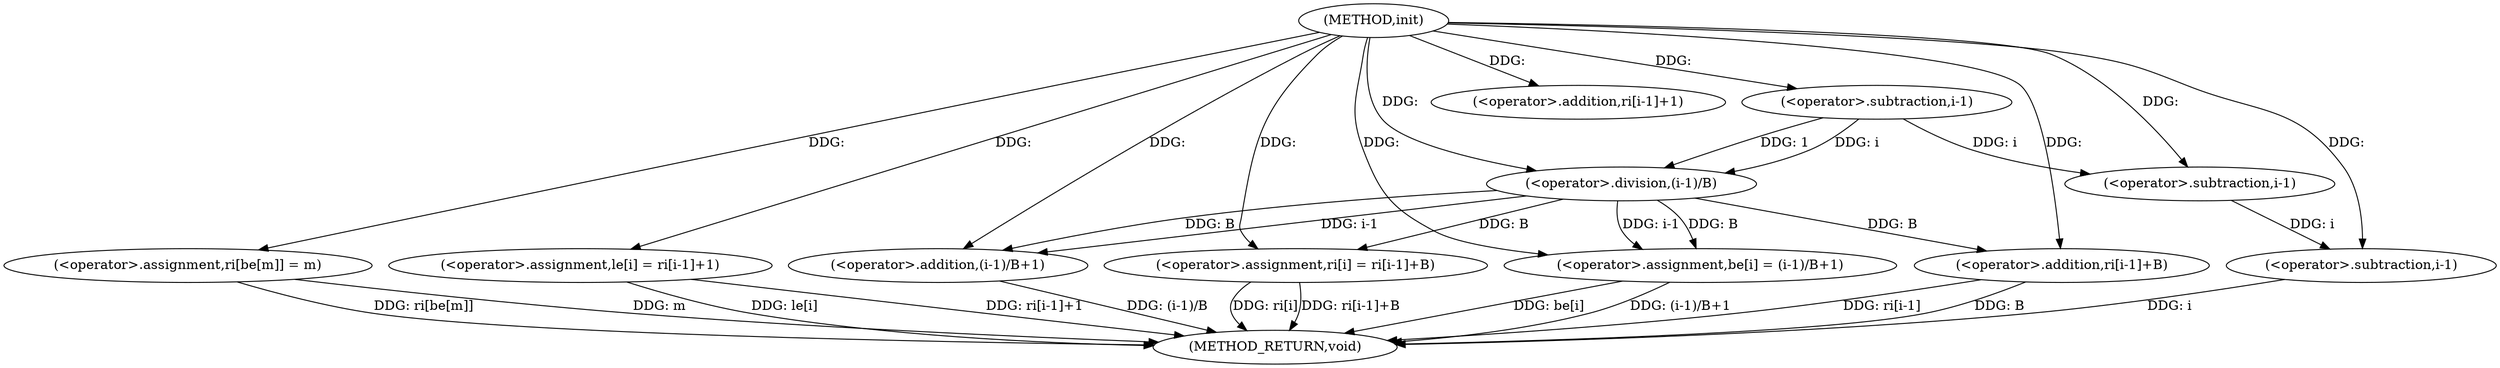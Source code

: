 digraph "init" {  
"1000280" [label = "(METHOD,init)" ]
"1000323" [label = "(METHOD_RETURN,void)" ]
"1000282" [label = "(<operator>.assignment,be[i] = (i-1)/B+1)" ]
"1000316" [label = "(<operator>.assignment,ri[be[m]] = m)" ]
"1000294" [label = "(<operator>.assignment,le[i] = ri[i-1]+1)" ]
"1000305" [label = "(<operator>.assignment,ri[i] = ri[i-1]+B)" ]
"1000286" [label = "(<operator>.addition,(i-1)/B+1)" ]
"1000287" [label = "(<operator>.division,(i-1)/B)" ]
"1000298" [label = "(<operator>.addition,ri[i-1]+1)" ]
"1000309" [label = "(<operator>.addition,ri[i-1]+B)" ]
"1000288" [label = "(<operator>.subtraction,i-1)" ]
"1000301" [label = "(<operator>.subtraction,i-1)" ]
"1000312" [label = "(<operator>.subtraction,i-1)" ]
  "1000282" -> "1000323"  [ label = "DDG: be[i]"] 
  "1000286" -> "1000323"  [ label = "DDG: (i-1)/B"] 
  "1000282" -> "1000323"  [ label = "DDG: (i-1)/B+1"] 
  "1000294" -> "1000323"  [ label = "DDG: le[i]"] 
  "1000294" -> "1000323"  [ label = "DDG: ri[i-1]+1"] 
  "1000305" -> "1000323"  [ label = "DDG: ri[i]"] 
  "1000312" -> "1000323"  [ label = "DDG: i"] 
  "1000309" -> "1000323"  [ label = "DDG: ri[i-1]"] 
  "1000309" -> "1000323"  [ label = "DDG: B"] 
  "1000305" -> "1000323"  [ label = "DDG: ri[i-1]+B"] 
  "1000316" -> "1000323"  [ label = "DDG: ri[be[m]]"] 
  "1000316" -> "1000323"  [ label = "DDG: m"] 
  "1000287" -> "1000282"  [ label = "DDG: i-1"] 
  "1000287" -> "1000282"  [ label = "DDG: B"] 
  "1000280" -> "1000282"  [ label = "DDG: "] 
  "1000280" -> "1000316"  [ label = "DDG: "] 
  "1000280" -> "1000294"  [ label = "DDG: "] 
  "1000287" -> "1000305"  [ label = "DDG: B"] 
  "1000280" -> "1000305"  [ label = "DDG: "] 
  "1000287" -> "1000286"  [ label = "DDG: i-1"] 
  "1000287" -> "1000286"  [ label = "DDG: B"] 
  "1000280" -> "1000286"  [ label = "DDG: "] 
  "1000288" -> "1000287"  [ label = "DDG: 1"] 
  "1000288" -> "1000287"  [ label = "DDG: i"] 
  "1000280" -> "1000287"  [ label = "DDG: "] 
  "1000280" -> "1000298"  [ label = "DDG: "] 
  "1000287" -> "1000309"  [ label = "DDG: B"] 
  "1000280" -> "1000309"  [ label = "DDG: "] 
  "1000280" -> "1000288"  [ label = "DDG: "] 
  "1000288" -> "1000301"  [ label = "DDG: i"] 
  "1000280" -> "1000301"  [ label = "DDG: "] 
  "1000301" -> "1000312"  [ label = "DDG: i"] 
  "1000280" -> "1000312"  [ label = "DDG: "] 
}
